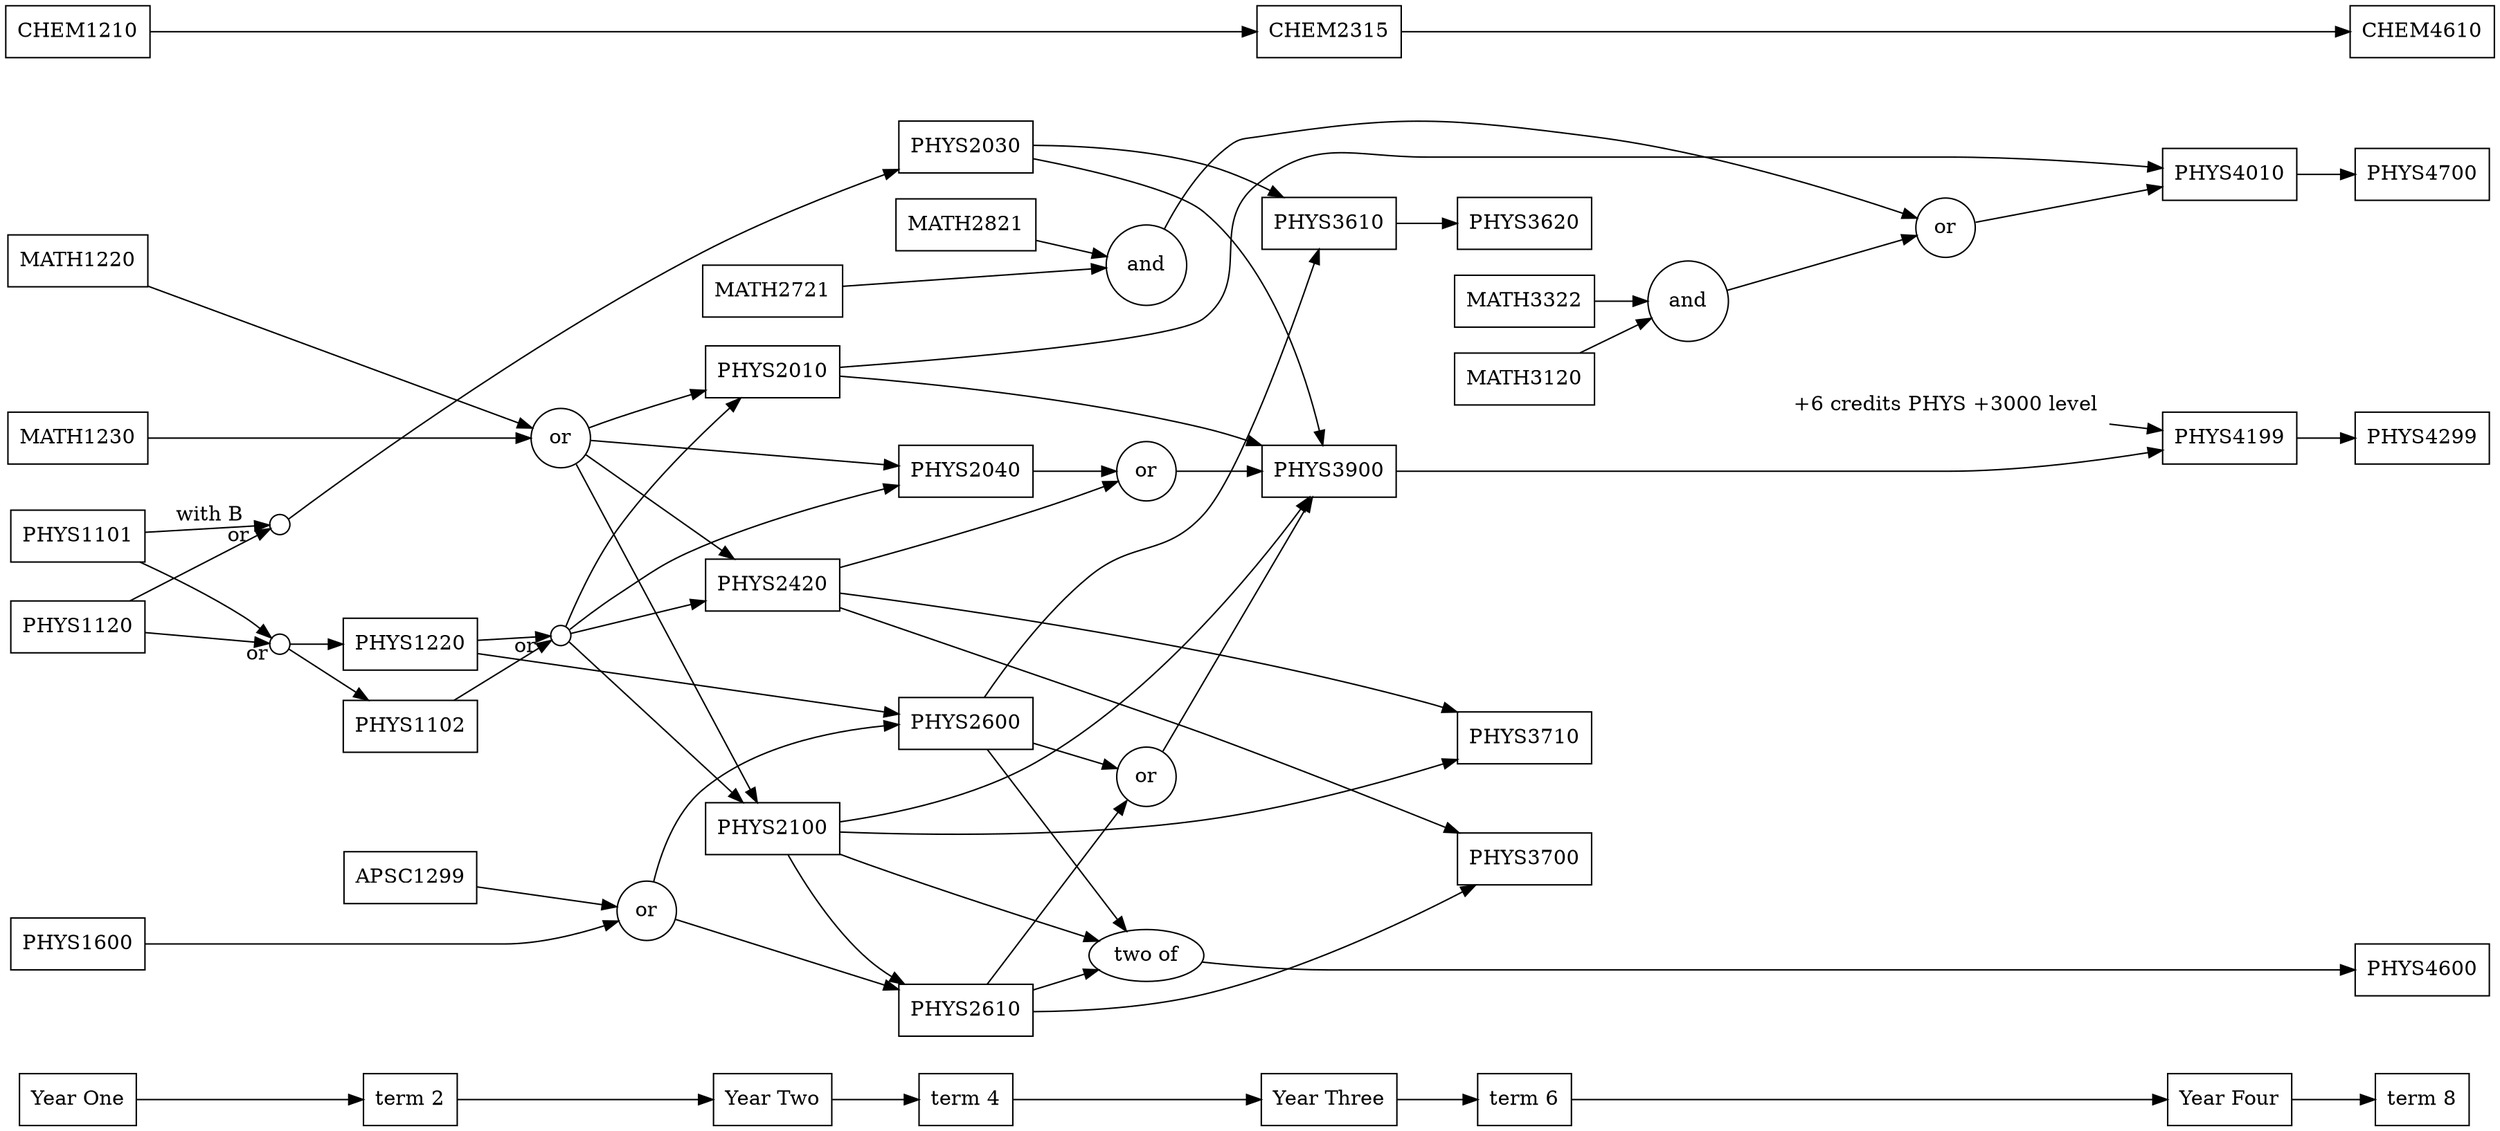 digraph PMT {
	edge [lblstyle="sloped"];
	rankdir=LR;
    overlap=false;
	node[shape=rect ];

// semester markers
    yearone [label="Year One"];
    y1t2 [label="term 2"];
    yeartwo [label="Year Two"];
    y2t2 [label="term 4"];
    yearthree [label="Year Three"];
    y3t2 [label="term 6"];
    yearfour [label="Year Four"];
    y4t2 [label="term 8"];
    
// Course nodes and alternative "ch" nodes
    PHYS4700;
    PHYS4600;
    PHYS4299;
    PHYS4199;
    PHYS4010; 
    ch4600 [label="two of", shape=oval ]; // Must have two of three 
    
    CHEM4610;
    CHEM2315;
    CHEM1210;
    
    PHYS3900;
    ch3900 [label="+6 credits PHYS +3000 level", shape=none ];
    or1c3900 [label="or", shape=circle ];
    or2c3900 [label="or", shape=circle ];
    PHYS3610;
    PHYS3620;
    
    PHYS2010;
    PHYS2030;
    ch2030 [label="", shape=circle, height=0.2];
    PHYS2040;
    PHYS2420;
    PHYS2100;
    ch2100 [ label="", shape=circle, height=0.2];
    PHYS2600;
    PHYS2610;
    PHYS3710;
    PHYS3700;
    
    PHYS1220;
    PHYS1120;
    PHYS1101;
    PHYS1102;
    ch1220 [label="", shape=circle, height=0.2];
    PHYS1600;
    APSC1299;
    ch1299 [label="or", shape=circle];
    
    MATH1220;
    MATH1230;
    MATH2721;
    MATH2821;
    MATH3120;
    MATH3322;
    ch4010 [label="or", shape=circle];
    both4010 [label="and", shape=circle];
    oboth4010 [label="and", shape=circle];
    chm2100 [label="or", shape=circle];
    
// Dependencies -- edges
    yearone  -> y1t2 -> yeartwo -> y2t2 ->  yearthree -> y3t2  -> yearfour -> y4t2  ;
    PHYS2010 -> PHYS4010 -> PHYS4700   ;
    CHEM1210 -> CHEM2315 -> CHEM4610  ;
    ch4010 -> PHYS4010  ;
    both4010 -> ch4010  ;
    MATH2721 -> both4010  ;
    MATH2821 -> both4010  ;
    MATH3120 -> oboth4010  ;
    MATH3322 -> oboth4010  ;
    oboth4010 -> ch4010  ;
    ch4600 -> PHYS4600  ;
    PHYS2100 -> ch4600  ;
    PHYS2100 -> PHYS3900  ;
    PHYS2600 -> PHYS3610  ;
    PHYS2030 -> PHYS3610  ;
    PHYS3610 -> PHYS3620  ;
    chm2100 -> PHYS2100  ;
    chm2100 -> PHYS2040  ;
    MATH1220 -> chm2100  ;
    MATH1230 -> chm2100  ;
    ch2100 -> PHYS2100  ;
    ch2100 -> PHYS2040  ;
    PHYS1102 -> ch2100 ;
    PHYS1220 -> ch2100 [headlabel="or  "]  ;
    PHYS2600 -> ch4600  ;
    PHYS1220 -> PHYS2600  ;
    PHYS1101 -> ch1220  ;
    PHYS1120 -> ch1220  [headlabel="or"];
    ch1220 -> PHYS1102  ;
    ch1220 -> PHYS1220  ;
    PHYS1600 -> ch1299  ;
    APSC1299 -> ch1299  ;
    ch1299 -> PHYS2600  ;
    ch1299 -> PHYS2610  ;
    PHYS2100 -> PHYS2610  ;
    PHYS2610 -> ch4600  ;
    PHYS4199 -> PHYS4299  ;
    PHYS3900 -> PHYS4199  ;
    ch3900 -> PHYS4199  ;
    or1c3900 -> PHYS3900  ;
    or2c3900 -> PHYS3900  ;
    PHYS2010 -> PHYS3900  ;
    PHYS2030 -> PHYS3900  ;
    ch2030 -> PHYS2030  ;
    PHYS1120 -> ch2030 ;
    PHYS1101 -> ch2030 [label="with B", headlabel="or   "];
    
    PHYS2040 -> or2c3900  ;
    PHYS2420 -> or2c3900  ;
    ch2100 -> PHYS2420  ;
    chm2100 -> PHYS2420  ;
    ch2100 -> PHYS2010  ;
    chm2100 -> PHYS2010  ;
    // chm2100 -> PHYS1220   ; actually a Co-requisite
    PHYS2600 -> or1c3900  ;
    PHYS2610 -> or1c3900  ;
    PHYS2100 -> PHYS3710  ;
    PHYS2420 -> PHYS3700  ;
    PHYS2610 -> PHYS3700  ;
    PHYS2420 -> PHYS3710  ;
    { rank=same; yearfour, PHYS4010, PHYS4199 };
    { rank=same; yeartwo, PHYS2010, PHYS2420, MATH2721 };
    { rank=same; y2t2, PHYS2030, PHYS2040, MATH2821 };
    { rank=same; y4t2, PHYS4600, PHYS4299, CHEM4610 };
    { rank=same; yearthree, PHYS3900, PHYS3610,  CHEM2315 }; 
    { rank=same; y3t2, PHYS3710, PHYS3700, PHYS3620, MATH3120, MATH3322 };
    { rank=same; yeartwo, PHYS2100};
    { rank=same; y2t2, PHYS2600};
    { rank=same; y2t2, PHYS2610};
    { rank=same; yearone, PHYS1600, PHYS1101, PHYS1120, MATH1220, MATH1230};
    { rank=same; yearone, CHEM1210};
    { rank=same; y1t2, PHYS1220, APSC1299, PHYS1102 };
    
// dot -Tpng pmt.gv -o pmt.png
}
